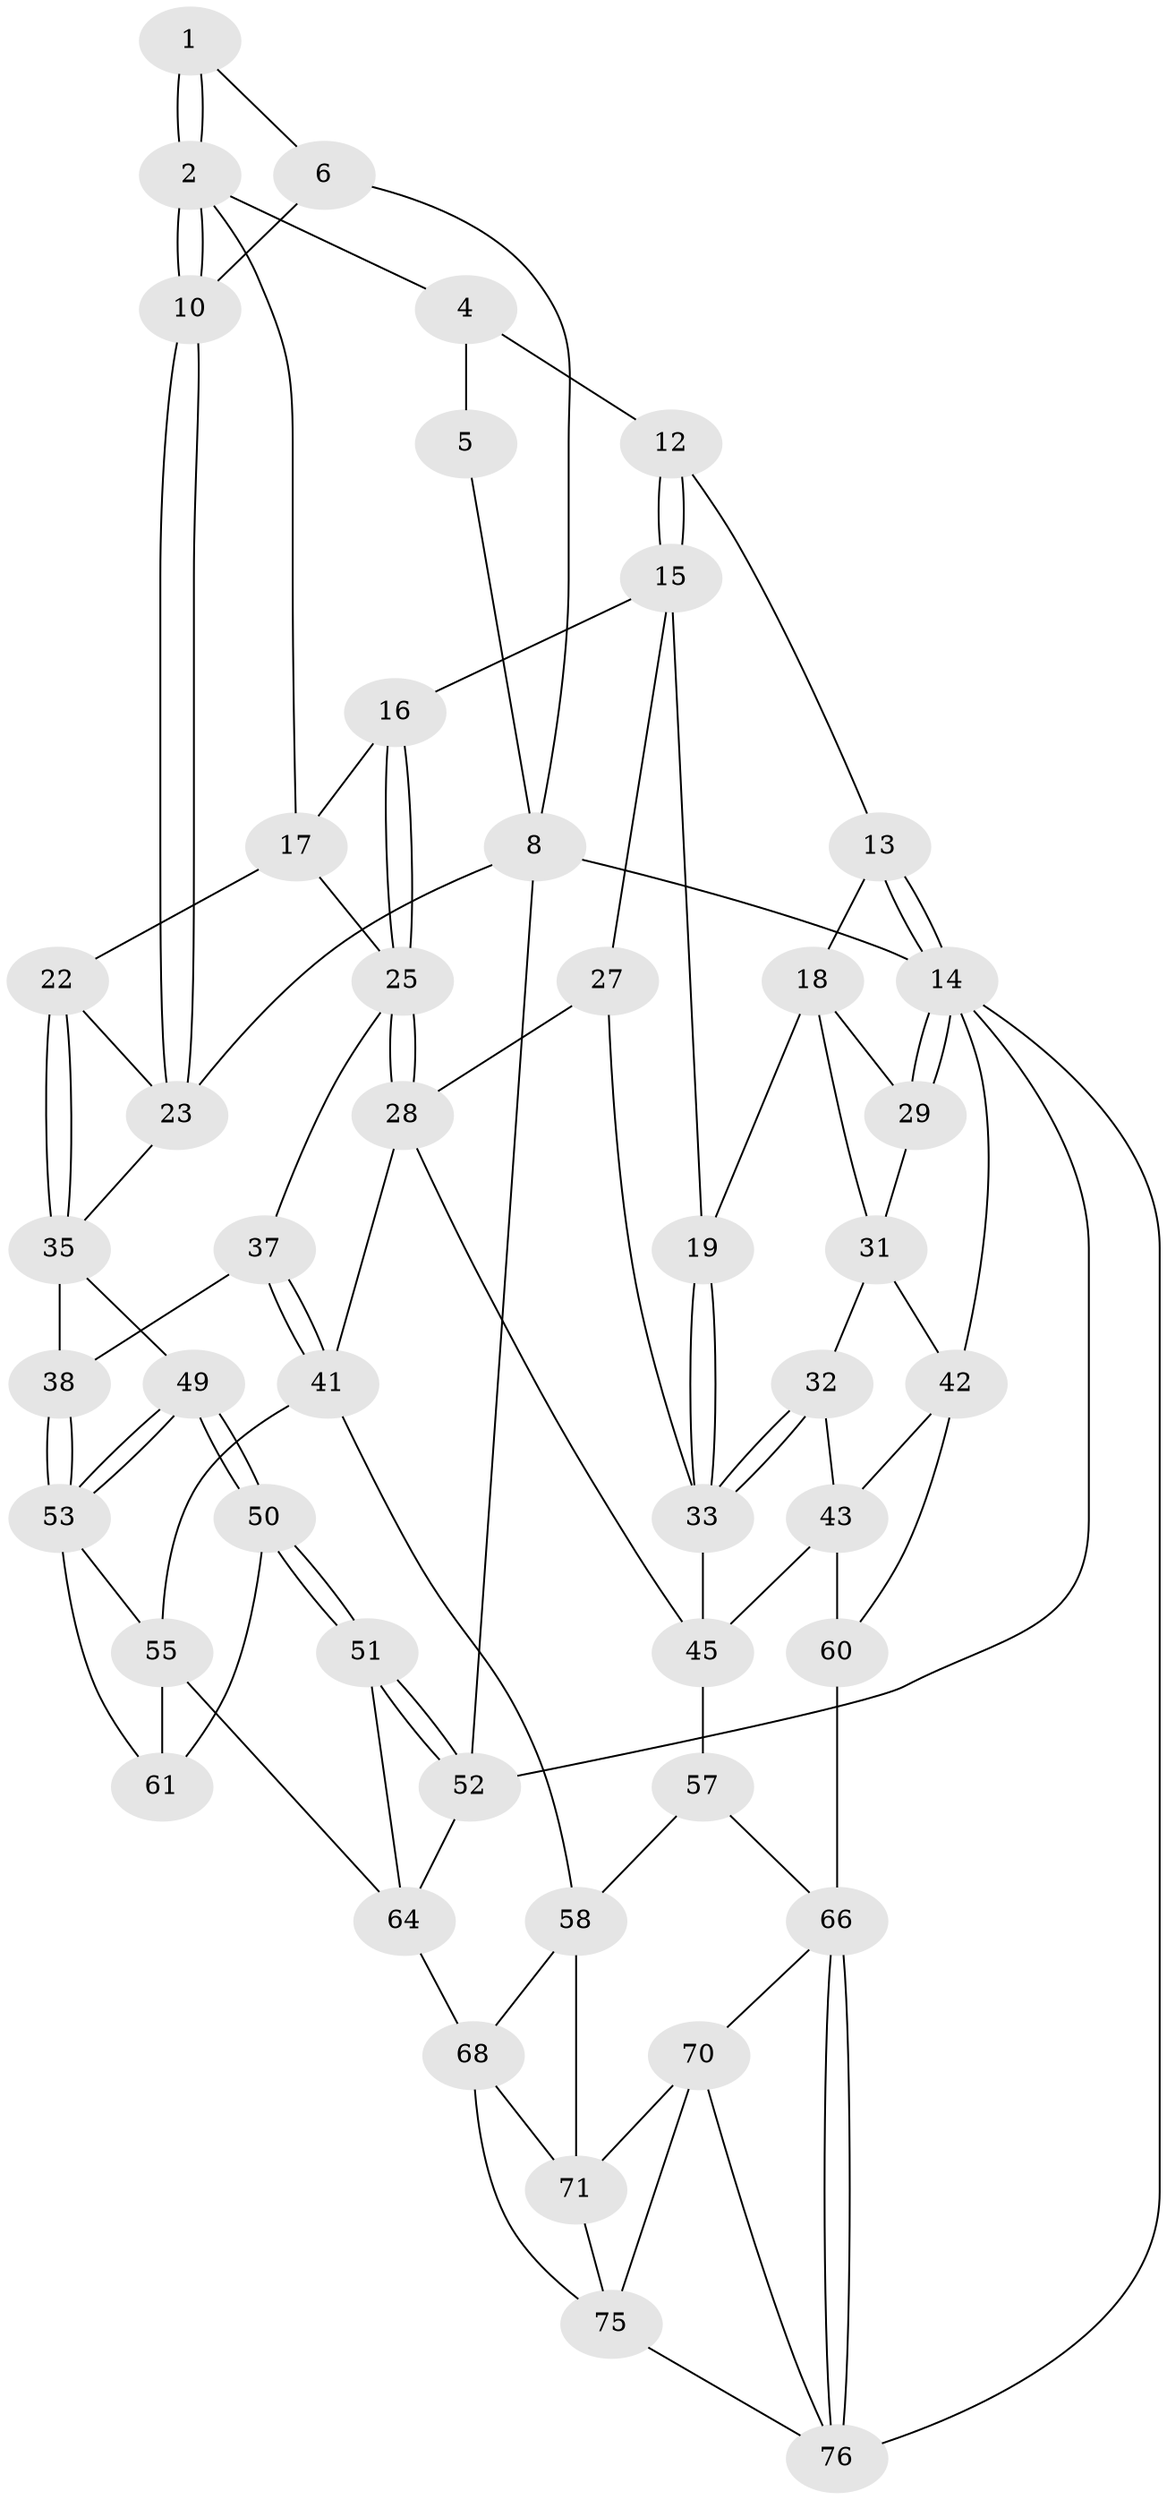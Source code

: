 // Generated by graph-tools (version 1.1) at 2025/24/03/03/25 07:24:36]
// undirected, 48 vertices, 104 edges
graph export_dot {
graph [start="1"]
  node [color=gray90,style=filled];
  1 [pos="+0.1843739854129927+0"];
  2 [pos="+0.3388038903538768+0.09305255461668945",super="+3"];
  4 [pos="+0.5359426922178105+0"];
  5 [pos="+0.14986123637026463+0"];
  6 [pos="+0.18014563942393874+0",super="+7"];
  8 [pos="+0+0.23104186491077747",super="+9"];
  10 [pos="+0.2336567507909518+0.16029891101584434",super="+11"];
  12 [pos="+0.5562437050281156+0"];
  13 [pos="+0.826687585057437+0"];
  14 [pos="+1+0",super="+47"];
  15 [pos="+0.5982271625933264+0.17775300565351515",super="+20"];
  16 [pos="+0.556650051378004+0.19286757320775438"];
  17 [pos="+0.45009983484583377+0.1849692229501728",super="+21"];
  18 [pos="+0.7587671862477975+0.18850371428329452",super="+30"];
  19 [pos="+0.7104642643417841+0.20065965951073497"];
  22 [pos="+0.24526037675061627+0.26638118877361167"];
  23 [pos="+0.2330719411120119+0.16607969827293215",super="+24"];
  25 [pos="+0.5358394866388314+0.32801150050963185",super="+26"];
  27 [pos="+0.6326600672419133+0.406792879942096"];
  28 [pos="+0.5783872961485451+0.41906305508226527",super="+40"];
  29 [pos="+1+0"];
  31 [pos="+0.85570817583286+0.283067107767166",super="+39"];
  32 [pos="+0.8544116474769655+0.3088856222830457"];
  33 [pos="+0.7404420529987482+0.4524274923346744",super="+34"];
  35 [pos="+0.23124317050618984+0.2814407865885798",super="+36"];
  37 [pos="+0.40436120407844695+0.44651976783423164"];
  38 [pos="+0.284111204785729+0.473551715837771"];
  41 [pos="+0.4807631248180653+0.4972092837034776",super="+54"];
  42 [pos="+1+0.41675843525535367",super="+48"];
  43 [pos="+0.9300895975199615+0.4229749401008529",super="+44"];
  45 [pos="+0.795199643262752+0.6084440815510351",super="+46"];
  49 [pos="+0+0.43201858723462333"];
  50 [pos="+0+0.5852870531789096",super="+62"];
  51 [pos="+0+0.6114654596119484",super="+65"];
  52 [pos="+0+1"];
  53 [pos="+0.2636009194145168+0.4924334590748375",super="+56"];
  55 [pos="+0.3590711702264875+0.6830723021492857",super="+63"];
  57 [pos="+0.6696536932595497+0.7032078473379959"];
  58 [pos="+0.6178677227455356+0.7586261327305304",super="+59"];
  60 [pos="+1+0.7218608329071121"];
  61 [pos="+0.14658965744374675+0.653533747298275"];
  64 [pos="+0.21931886239951826+0.9128363981338334",super="+69"];
  66 [pos="+0.8510544164490574+0.8608792128477551",super="+67"];
  68 [pos="+0.39566313178803464+1",super="+73"];
  70 [pos="+0.8117560794263923+0.8750736782410221",super="+74"];
  71 [pos="+0.6704282425945578+0.8210077433704919",super="+72"];
  75 [pos="+0.7368095136333052+0.9456677079682426",super="+78"];
  76 [pos="+0.9156070464387072+1",super="+77"];
  1 -- 2;
  1 -- 2;
  1 -- 6;
  2 -- 10;
  2 -- 10;
  2 -- 17;
  2 -- 4;
  4 -- 5;
  4 -- 12;
  5 -- 8;
  6 -- 10 [weight=2];
  6 -- 8;
  8 -- 52;
  8 -- 14;
  8 -- 23;
  10 -- 23;
  10 -- 23;
  12 -- 13;
  12 -- 15;
  12 -- 15;
  13 -- 14;
  13 -- 14;
  13 -- 18;
  14 -- 29;
  14 -- 29;
  14 -- 52;
  14 -- 42;
  14 -- 76;
  15 -- 16;
  15 -- 27;
  15 -- 19;
  16 -- 17;
  16 -- 25;
  16 -- 25;
  17 -- 22;
  17 -- 25;
  18 -- 19;
  18 -- 29;
  18 -- 31;
  19 -- 33;
  19 -- 33;
  22 -- 23;
  22 -- 35;
  22 -- 35;
  23 -- 35;
  25 -- 28;
  25 -- 28;
  25 -- 37;
  27 -- 28;
  27 -- 33;
  28 -- 41;
  28 -- 45;
  29 -- 31;
  31 -- 32;
  31 -- 42;
  32 -- 33;
  32 -- 33;
  32 -- 43;
  33 -- 45;
  35 -- 38;
  35 -- 49;
  37 -- 38;
  37 -- 41;
  37 -- 41;
  38 -- 53;
  38 -- 53;
  41 -- 55;
  41 -- 58;
  42 -- 43;
  42 -- 60;
  43 -- 60;
  43 -- 45;
  45 -- 57;
  49 -- 50;
  49 -- 50;
  49 -- 53;
  49 -- 53;
  50 -- 51 [weight=2];
  50 -- 51;
  50 -- 61;
  51 -- 52;
  51 -- 52;
  51 -- 64;
  52 -- 64;
  53 -- 61;
  53 -- 55;
  55 -- 64;
  55 -- 61;
  57 -- 58;
  57 -- 66;
  58 -- 71;
  58 -- 68;
  60 -- 66;
  64 -- 68;
  66 -- 76;
  66 -- 76;
  66 -- 70;
  68 -- 71;
  68 -- 75;
  70 -- 71;
  70 -- 75;
  70 -- 76;
  71 -- 75;
  75 -- 76;
}
